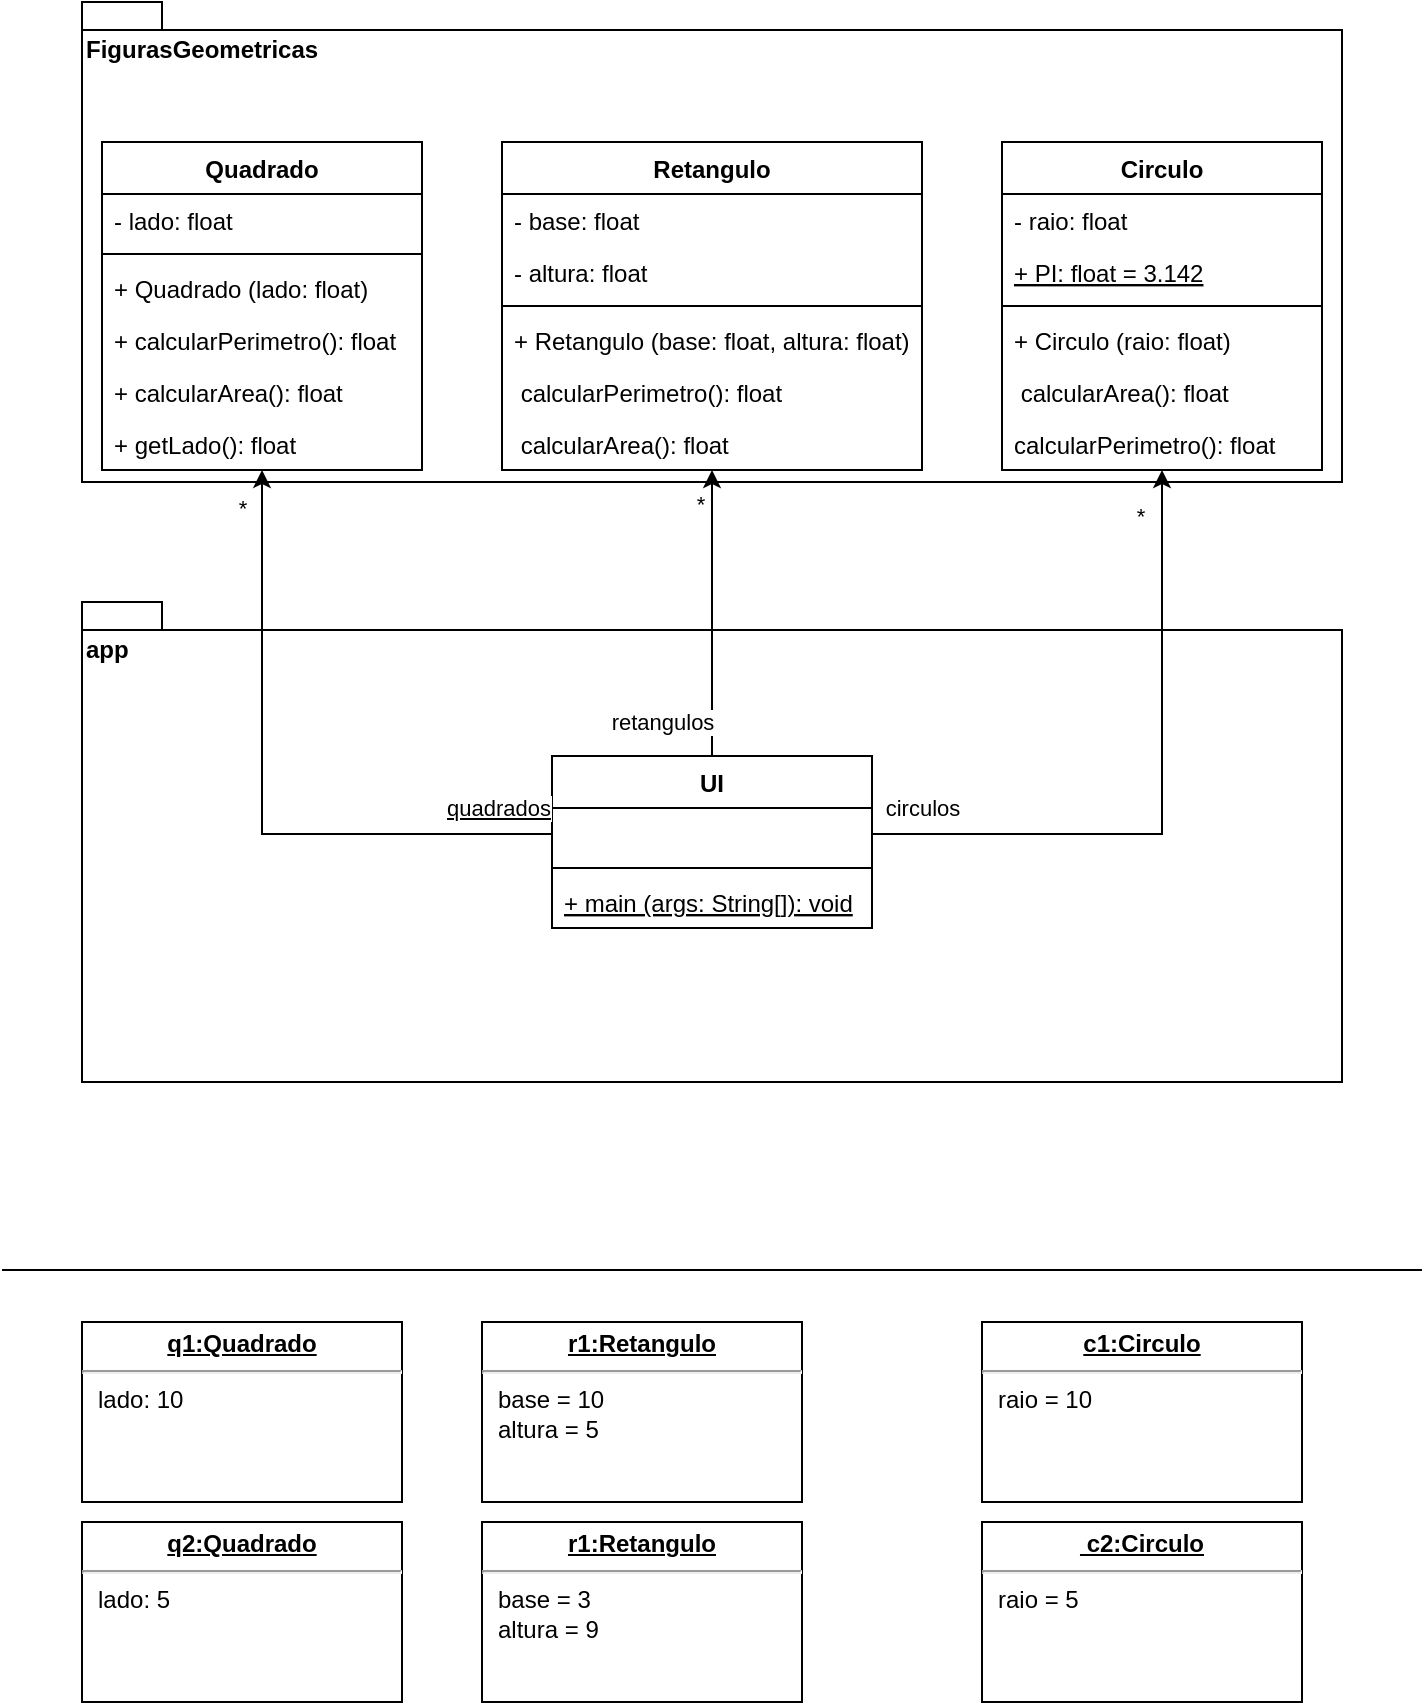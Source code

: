 <mxfile version="14.9.8" type="device"><diagram id="Y4vXqMlfXztxgxtpv58K" name="Page-1"><mxGraphModel dx="732" dy="661" grid="1" gridSize="10" guides="1" tooltips="1" connect="1" arrows="1" fold="1" page="1" pageScale="1" pageWidth="850" pageHeight="1100" math="0" shadow="0"><root><mxCell id="0"/><mxCell id="1" parent="0"/><mxCell id="9EPir-1aCZPFWR3AUU51-34" value="FigurasGeometricas" style="shape=folder;fontStyle=1;spacingTop=10;tabWidth=40;tabHeight=14;tabPosition=left;html=1;align=left;verticalAlign=top;" vertex="1" parent="1"><mxGeometry x="70" y="10" width="630" height="240" as="geometry"/></mxCell><mxCell id="9EPir-1aCZPFWR3AUU51-2" value="Quadrado" style="swimlane;fontStyle=1;align=center;verticalAlign=top;childLayout=stackLayout;horizontal=1;startSize=26;horizontalStack=0;resizeParent=1;resizeParentMax=0;resizeLast=0;collapsible=1;marginBottom=0;" vertex="1" parent="1"><mxGeometry x="80" y="80" width="160" height="164" as="geometry"/></mxCell><mxCell id="9EPir-1aCZPFWR3AUU51-3" value="- lado: float" style="text;strokeColor=none;fillColor=none;align=left;verticalAlign=top;spacingLeft=4;spacingRight=4;overflow=hidden;rotatable=0;points=[[0,0.5],[1,0.5]];portConstraint=eastwest;" vertex="1" parent="9EPir-1aCZPFWR3AUU51-2"><mxGeometry y="26" width="160" height="26" as="geometry"/></mxCell><mxCell id="9EPir-1aCZPFWR3AUU51-4" value="" style="line;strokeWidth=1;fillColor=none;align=left;verticalAlign=middle;spacingTop=-1;spacingLeft=3;spacingRight=3;rotatable=0;labelPosition=right;points=[];portConstraint=eastwest;" vertex="1" parent="9EPir-1aCZPFWR3AUU51-2"><mxGeometry y="52" width="160" height="8" as="geometry"/></mxCell><mxCell id="9EPir-1aCZPFWR3AUU51-5" value="+ Quadrado (lado: float) " style="text;strokeColor=none;fillColor=none;align=left;verticalAlign=top;spacingLeft=4;spacingRight=4;overflow=hidden;rotatable=0;points=[[0,0.5],[1,0.5]];portConstraint=eastwest;" vertex="1" parent="9EPir-1aCZPFWR3AUU51-2"><mxGeometry y="60" width="160" height="26" as="geometry"/></mxCell><mxCell id="9EPir-1aCZPFWR3AUU51-7" value="+ calcularPerimetro(): float" style="text;strokeColor=none;fillColor=none;align=left;verticalAlign=top;spacingLeft=4;spacingRight=4;overflow=hidden;rotatable=0;points=[[0,0.5],[1,0.5]];portConstraint=eastwest;" vertex="1" parent="9EPir-1aCZPFWR3AUU51-2"><mxGeometry y="86" width="160" height="26" as="geometry"/></mxCell><mxCell id="9EPir-1aCZPFWR3AUU51-8" value="+ calcularArea(): float" style="text;strokeColor=none;fillColor=none;align=left;verticalAlign=top;spacingLeft=4;spacingRight=4;overflow=hidden;rotatable=0;points=[[0,0.5],[1,0.5]];portConstraint=eastwest;" vertex="1" parent="9EPir-1aCZPFWR3AUU51-2"><mxGeometry y="112" width="160" height="26" as="geometry"/></mxCell><mxCell id="9EPir-1aCZPFWR3AUU51-55" value="+ getLado(): float" style="text;strokeColor=none;fillColor=none;align=left;verticalAlign=top;spacingLeft=4;spacingRight=4;overflow=hidden;rotatable=0;points=[[0,0.5],[1,0.5]];portConstraint=eastwest;" vertex="1" parent="9EPir-1aCZPFWR3AUU51-2"><mxGeometry y="138" width="160" height="26" as="geometry"/></mxCell><mxCell id="9EPir-1aCZPFWR3AUU51-13" value="Retangulo" style="swimlane;fontStyle=1;align=center;verticalAlign=top;childLayout=stackLayout;horizontal=1;startSize=26;horizontalStack=0;resizeParent=1;resizeParentMax=0;resizeLast=0;collapsible=1;marginBottom=0;" vertex="1" parent="1"><mxGeometry x="280" y="80" width="210" height="164" as="geometry"/></mxCell><mxCell id="9EPir-1aCZPFWR3AUU51-14" value="- base: float" style="text;strokeColor=none;fillColor=none;align=left;verticalAlign=top;spacingLeft=4;spacingRight=4;overflow=hidden;rotatable=0;points=[[0,0.5],[1,0.5]];portConstraint=eastwest;" vertex="1" parent="9EPir-1aCZPFWR3AUU51-13"><mxGeometry y="26" width="210" height="26" as="geometry"/></mxCell><mxCell id="9EPir-1aCZPFWR3AUU51-17" value="- altura: float" style="text;strokeColor=none;fillColor=none;align=left;verticalAlign=top;spacingLeft=4;spacingRight=4;overflow=hidden;rotatable=0;points=[[0,0.5],[1,0.5]];portConstraint=eastwest;" vertex="1" parent="9EPir-1aCZPFWR3AUU51-13"><mxGeometry y="52" width="210" height="26" as="geometry"/></mxCell><mxCell id="9EPir-1aCZPFWR3AUU51-15" value="" style="line;strokeWidth=1;fillColor=none;align=left;verticalAlign=middle;spacingTop=-1;spacingLeft=3;spacingRight=3;rotatable=0;labelPosition=right;points=[];portConstraint=eastwest;" vertex="1" parent="9EPir-1aCZPFWR3AUU51-13"><mxGeometry y="78" width="210" height="8" as="geometry"/></mxCell><mxCell id="9EPir-1aCZPFWR3AUU51-16" value="+ Retangulo (base: float, altura: float)" style="text;strokeColor=none;fillColor=none;align=left;verticalAlign=top;spacingLeft=4;spacingRight=4;overflow=hidden;rotatable=0;points=[[0,0.5],[1,0.5]];portConstraint=eastwest;" vertex="1" parent="9EPir-1aCZPFWR3AUU51-13"><mxGeometry y="86" width="210" height="26" as="geometry"/></mxCell><mxCell id="9EPir-1aCZPFWR3AUU51-18" value=" calcularPerimetro(): float" style="text;strokeColor=none;fillColor=none;align=left;verticalAlign=top;spacingLeft=4;spacingRight=4;overflow=hidden;rotatable=0;points=[[0,0.5],[1,0.5]];portConstraint=eastwest;" vertex="1" parent="9EPir-1aCZPFWR3AUU51-13"><mxGeometry y="112" width="210" height="26" as="geometry"/></mxCell><mxCell id="9EPir-1aCZPFWR3AUU51-19" value=" calcularArea(): float" style="text;strokeColor=none;fillColor=none;align=left;verticalAlign=top;spacingLeft=4;spacingRight=4;overflow=hidden;rotatable=0;points=[[0,0.5],[1,0.5]];portConstraint=eastwest;" vertex="1" parent="9EPir-1aCZPFWR3AUU51-13"><mxGeometry y="138" width="210" height="26" as="geometry"/></mxCell><mxCell id="9EPir-1aCZPFWR3AUU51-20" value="" style="line;strokeWidth=1;fillColor=none;align=left;verticalAlign=middle;spacingTop=-1;spacingLeft=3;spacingRight=3;rotatable=0;labelPosition=right;points=[];portConstraint=eastwest;" vertex="1" parent="1"><mxGeometry x="30" y="640" width="710" height="8" as="geometry"/></mxCell><mxCell id="9EPir-1aCZPFWR3AUU51-21" value="&lt;p style=&quot;margin: 0px ; margin-top: 4px ; text-align: center ; text-decoration: underline&quot;&gt;&lt;b&gt;q1:Quadrado&lt;/b&gt;&lt;/p&gt;&lt;hr&gt;&lt;p style=&quot;margin: 0px ; margin-left: 8px&quot;&gt;lado: 10&lt;br&gt;&lt;/p&gt;" style="verticalAlign=top;align=left;overflow=fill;fontSize=12;fontFamily=Helvetica;html=1;" vertex="1" parent="1"><mxGeometry x="70" y="670" width="160" height="90" as="geometry"/></mxCell><mxCell id="9EPir-1aCZPFWR3AUU51-22" value="&lt;p style=&quot;margin: 0px ; margin-top: 4px ; text-align: center ; text-decoration: underline&quot;&gt;&lt;b&gt;q2:Quadrado&lt;/b&gt;&lt;/p&gt;&lt;hr&gt;&lt;p style=&quot;margin: 0px ; margin-left: 8px&quot;&gt;lado: 5&lt;br&gt;&lt;/p&gt;" style="verticalAlign=top;align=left;overflow=fill;fontSize=12;fontFamily=Helvetica;html=1;" vertex="1" parent="1"><mxGeometry x="70" y="770" width="160" height="90" as="geometry"/></mxCell><mxCell id="9EPir-1aCZPFWR3AUU51-23" value="&lt;p style=&quot;margin: 0px ; margin-top: 4px ; text-align: center ; text-decoration: underline&quot;&gt;&lt;b&gt;r1:Retangulo&lt;/b&gt;&lt;/p&gt;&lt;hr&gt;&lt;p style=&quot;margin: 0px ; margin-left: 8px&quot;&gt;base = 10&lt;br&gt;altura = 5&lt;br&gt;&lt;br&gt;&lt;/p&gt;" style="verticalAlign=top;align=left;overflow=fill;fontSize=12;fontFamily=Helvetica;html=1;" vertex="1" parent="1"><mxGeometry x="270" y="670" width="160" height="90" as="geometry"/></mxCell><mxCell id="9EPir-1aCZPFWR3AUU51-24" value="&lt;p style=&quot;margin: 0px ; margin-top: 4px ; text-align: center ; text-decoration: underline&quot;&gt;&lt;b&gt;r1:Retangulo&lt;/b&gt;&lt;/p&gt;&lt;hr&gt;&lt;p style=&quot;margin: 0px ; margin-left: 8px&quot;&gt;base = 3&lt;br&gt;altura = 9&lt;br&gt;&lt;br&gt;&lt;/p&gt;" style="verticalAlign=top;align=left;overflow=fill;fontSize=12;fontFamily=Helvetica;html=1;" vertex="1" parent="1"><mxGeometry x="270" y="770" width="160" height="90" as="geometry"/></mxCell><mxCell id="9EPir-1aCZPFWR3AUU51-25" value="Circulo" style="swimlane;fontStyle=1;align=center;verticalAlign=top;childLayout=stackLayout;horizontal=1;startSize=26;horizontalStack=0;resizeParent=1;resizeParentMax=0;resizeLast=0;collapsible=1;marginBottom=0;" vertex="1" parent="1"><mxGeometry x="530" y="80" width="160" height="164" as="geometry"/></mxCell><mxCell id="9EPir-1aCZPFWR3AUU51-26" value="- raio: float" style="text;strokeColor=none;fillColor=none;align=left;verticalAlign=top;spacingLeft=4;spacingRight=4;overflow=hidden;rotatable=0;points=[[0,0.5],[1,0.5]];portConstraint=eastwest;" vertex="1" parent="9EPir-1aCZPFWR3AUU51-25"><mxGeometry y="26" width="160" height="26" as="geometry"/></mxCell><mxCell id="9EPir-1aCZPFWR3AUU51-29" value="+ PI: float = 3.142" style="text;strokeColor=none;fillColor=none;align=left;verticalAlign=top;spacingLeft=4;spacingRight=4;overflow=hidden;rotatable=0;points=[[0,0.5],[1,0.5]];portConstraint=eastwest;fontStyle=4" vertex="1" parent="9EPir-1aCZPFWR3AUU51-25"><mxGeometry y="52" width="160" height="26" as="geometry"/></mxCell><mxCell id="9EPir-1aCZPFWR3AUU51-27" value="" style="line;strokeWidth=1;fillColor=none;align=left;verticalAlign=middle;spacingTop=-1;spacingLeft=3;spacingRight=3;rotatable=0;labelPosition=right;points=[];portConstraint=eastwest;" vertex="1" parent="9EPir-1aCZPFWR3AUU51-25"><mxGeometry y="78" width="160" height="8" as="geometry"/></mxCell><mxCell id="9EPir-1aCZPFWR3AUU51-28" value="+ Circulo (raio: float)" style="text;strokeColor=none;fillColor=none;align=left;verticalAlign=top;spacingLeft=4;spacingRight=4;overflow=hidden;rotatable=0;points=[[0,0.5],[1,0.5]];portConstraint=eastwest;" vertex="1" parent="9EPir-1aCZPFWR3AUU51-25"><mxGeometry y="86" width="160" height="26" as="geometry"/></mxCell><mxCell id="9EPir-1aCZPFWR3AUU51-30" value=" calcularArea(): float" style="text;strokeColor=none;fillColor=none;align=left;verticalAlign=top;spacingLeft=4;spacingRight=4;overflow=hidden;rotatable=0;points=[[0,0.5],[1,0.5]];portConstraint=eastwest;" vertex="1" parent="9EPir-1aCZPFWR3AUU51-25"><mxGeometry y="112" width="160" height="26" as="geometry"/></mxCell><mxCell id="9EPir-1aCZPFWR3AUU51-31" value="calcularPerimetro(): float" style="text;strokeColor=none;fillColor=none;align=left;verticalAlign=top;spacingLeft=4;spacingRight=4;overflow=hidden;rotatable=0;points=[[0,0.5],[1,0.5]];portConstraint=eastwest;" vertex="1" parent="9EPir-1aCZPFWR3AUU51-25"><mxGeometry y="138" width="160" height="26" as="geometry"/></mxCell><mxCell id="9EPir-1aCZPFWR3AUU51-32" value="&lt;p style=&quot;margin: 0px ; margin-top: 4px ; text-align: center ; text-decoration: underline&quot;&gt;&lt;b&gt;c1:Circulo&lt;/b&gt;&lt;/p&gt;&lt;hr&gt;&lt;p style=&quot;margin: 0px ; margin-left: 8px&quot;&gt;raio = 10&lt;br&gt;&lt;br&gt;&lt;/p&gt;" style="verticalAlign=top;align=left;overflow=fill;fontSize=12;fontFamily=Helvetica;html=1;" vertex="1" parent="1"><mxGeometry x="520" y="670" width="160" height="90" as="geometry"/></mxCell><mxCell id="9EPir-1aCZPFWR3AUU51-33" value="&lt;p style=&quot;margin: 0px ; margin-top: 4px ; text-align: center ; text-decoration: underline&quot;&gt;&lt;b&gt;&amp;nbsp;c2:Circulo&lt;/b&gt;&lt;/p&gt;&lt;hr&gt;&lt;p style=&quot;margin: 0px ; margin-left: 8px&quot;&gt;raio = 5&lt;br&gt;&lt;/p&gt;" style="verticalAlign=top;align=left;overflow=fill;fontSize=12;fontFamily=Helvetica;html=1;" vertex="1" parent="1"><mxGeometry x="520" y="770" width="160" height="90" as="geometry"/></mxCell><mxCell id="9EPir-1aCZPFWR3AUU51-35" value="app" style="shape=folder;fontStyle=1;spacingTop=10;tabWidth=40;tabHeight=14;tabPosition=left;html=1;align=left;verticalAlign=top;" vertex="1" parent="1"><mxGeometry x="70" y="310" width="630" height="240" as="geometry"/></mxCell><mxCell id="9EPir-1aCZPFWR3AUU51-47" style="edgeStyle=orthogonalEdgeStyle;rounded=0;orthogonalLoop=1;jettySize=auto;html=1;" edge="1" parent="1" source="9EPir-1aCZPFWR3AUU51-40" target="9EPir-1aCZPFWR3AUU51-13"><mxGeometry relative="1" as="geometry"/></mxCell><mxCell id="9EPir-1aCZPFWR3AUU51-48" value="retangulos" style="edgeLabel;html=1;align=center;verticalAlign=middle;resizable=0;points=[];" vertex="1" connectable="0" parent="9EPir-1aCZPFWR3AUU51-47"><mxGeometry x="-0.621" y="-1" relative="1" as="geometry"><mxPoint x="-26" y="10" as="offset"/></mxGeometry></mxCell><mxCell id="9EPir-1aCZPFWR3AUU51-49" value="*" style="edgeLabel;html=1;align=center;verticalAlign=middle;resizable=0;points=[];" vertex="1" connectable="0" parent="9EPir-1aCZPFWR3AUU51-47"><mxGeometry x="0.768" y="-1" relative="1" as="geometry"><mxPoint x="-7" as="offset"/></mxGeometry></mxCell><mxCell id="9EPir-1aCZPFWR3AUU51-40" value="UI" style="swimlane;fontStyle=1;align=center;verticalAlign=top;childLayout=stackLayout;horizontal=1;startSize=26;horizontalStack=0;resizeParent=1;resizeParentMax=0;resizeLast=0;collapsible=1;marginBottom=0;" vertex="1" parent="1"><mxGeometry x="305" y="387" width="160" height="86" as="geometry"/></mxCell><mxCell id="9EPir-1aCZPFWR3AUU51-41" value=" " style="text;strokeColor=none;fillColor=none;align=left;verticalAlign=top;spacingLeft=4;spacingRight=4;overflow=hidden;rotatable=0;points=[[0,0.5],[1,0.5]];portConstraint=eastwest;" vertex="1" parent="9EPir-1aCZPFWR3AUU51-40"><mxGeometry y="26" width="160" height="26" as="geometry"/></mxCell><mxCell id="9EPir-1aCZPFWR3AUU51-42" value="" style="line;strokeWidth=1;fillColor=none;align=left;verticalAlign=middle;spacingTop=-1;spacingLeft=3;spacingRight=3;rotatable=0;labelPosition=right;points=[];portConstraint=eastwest;" vertex="1" parent="9EPir-1aCZPFWR3AUU51-40"><mxGeometry y="52" width="160" height="8" as="geometry"/></mxCell><mxCell id="9EPir-1aCZPFWR3AUU51-43" value="+ main (args: String[]): void" style="text;strokeColor=none;fillColor=none;align=left;verticalAlign=top;spacingLeft=4;spacingRight=4;overflow=hidden;rotatable=0;points=[[0,0.5],[1,0.5]];portConstraint=eastwest;fontStyle=4" vertex="1" parent="9EPir-1aCZPFWR3AUU51-40"><mxGeometry y="60" width="160" height="26" as="geometry"/></mxCell><mxCell id="9EPir-1aCZPFWR3AUU51-44" style="edgeStyle=orthogonalEdgeStyle;rounded=0;orthogonalLoop=1;jettySize=auto;html=1;" edge="1" parent="1" source="9EPir-1aCZPFWR3AUU51-41" target="9EPir-1aCZPFWR3AUU51-2"><mxGeometry relative="1" as="geometry"/></mxCell><mxCell id="9EPir-1aCZPFWR3AUU51-45" value="quadrados" style="edgeLabel;html=1;align=center;verticalAlign=middle;resizable=0;points=[];fontStyle=4" vertex="1" connectable="0" parent="9EPir-1aCZPFWR3AUU51-44"><mxGeometry x="-0.855" y="1" relative="1" as="geometry"><mxPoint x="-4" y="-14" as="offset"/></mxGeometry></mxCell><mxCell id="9EPir-1aCZPFWR3AUU51-46" value="*" style="edgeLabel;html=1;align=center;verticalAlign=middle;resizable=0;points=[];" vertex="1" connectable="0" parent="9EPir-1aCZPFWR3AUU51-44"><mxGeometry x="0.883" y="1" relative="1" as="geometry"><mxPoint x="-9" as="offset"/></mxGeometry></mxCell><mxCell id="9EPir-1aCZPFWR3AUU51-50" style="edgeStyle=orthogonalEdgeStyle;rounded=0;orthogonalLoop=1;jettySize=auto;html=1;" edge="1" parent="1" source="9EPir-1aCZPFWR3AUU51-41" target="9EPir-1aCZPFWR3AUU51-25"><mxGeometry relative="1" as="geometry"/></mxCell><mxCell id="9EPir-1aCZPFWR3AUU51-51" value="circulos" style="edgeLabel;html=1;align=center;verticalAlign=middle;resizable=0;points=[];" vertex="1" connectable="0" parent="9EPir-1aCZPFWR3AUU51-50"><mxGeometry x="-0.887" relative="1" as="geometry"><mxPoint x="6" y="-13" as="offset"/></mxGeometry></mxCell><mxCell id="9EPir-1aCZPFWR3AUU51-53" value="*" style="edgeLabel;html=1;align=center;verticalAlign=middle;resizable=0;points=[];" vertex="1" connectable="0" parent="9EPir-1aCZPFWR3AUU51-50"><mxGeometry x="0.861" y="1" relative="1" as="geometry"><mxPoint x="-10" as="offset"/></mxGeometry></mxCell></root></mxGraphModel></diagram></mxfile>